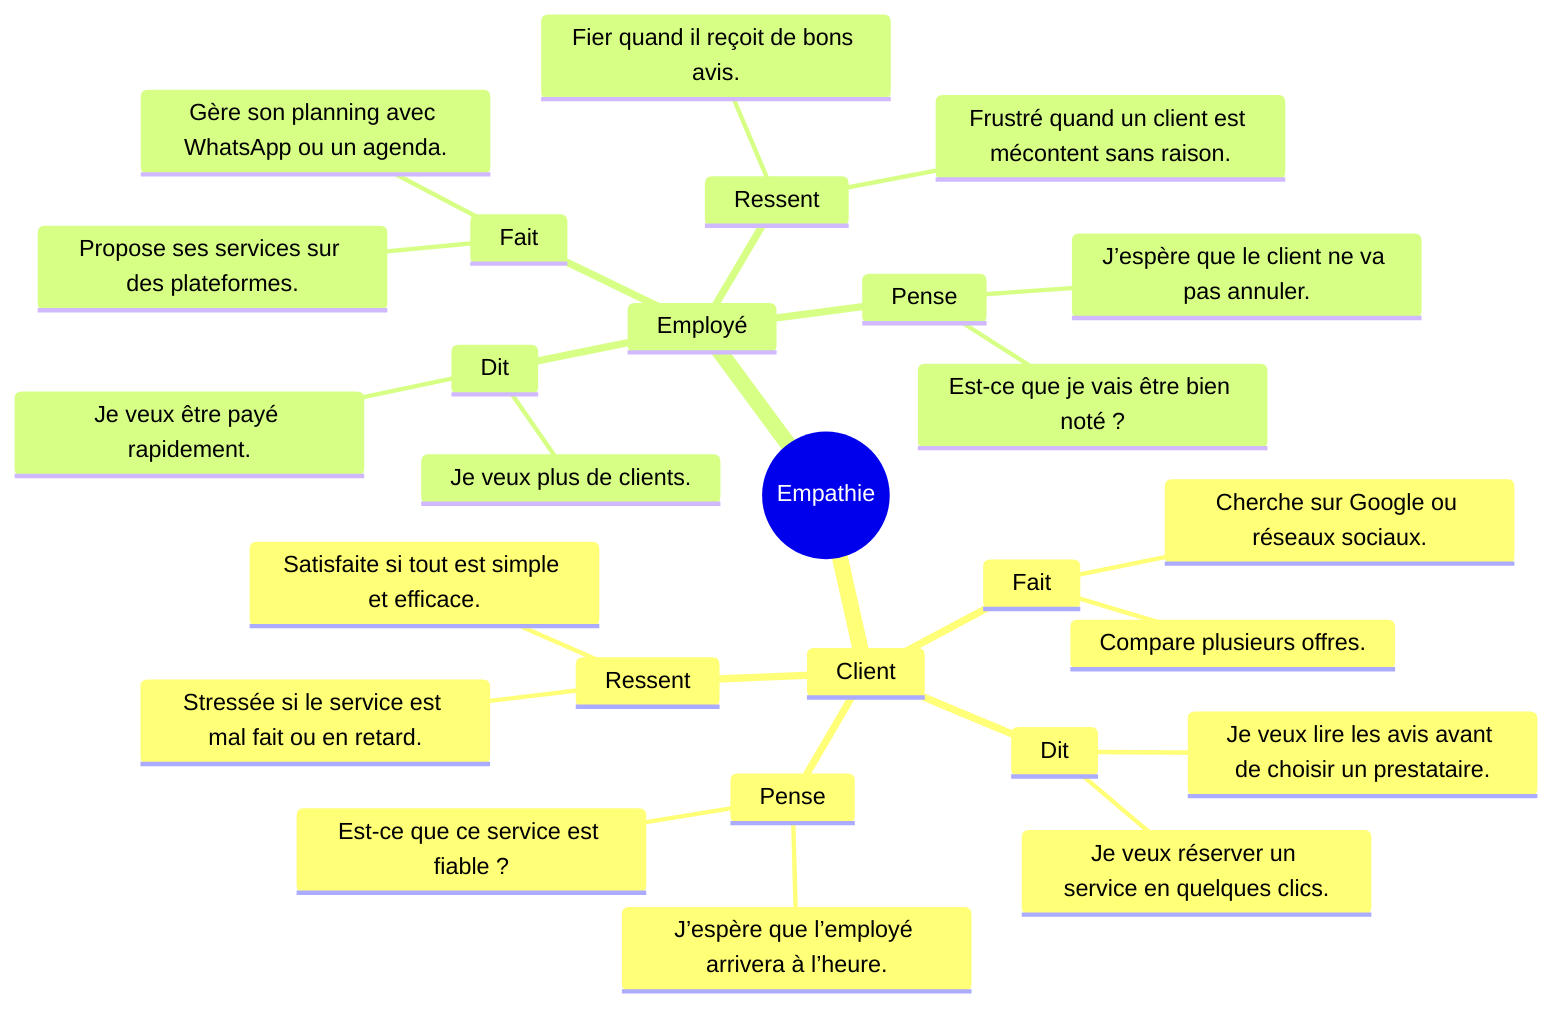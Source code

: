 mindmap
  root((Empathie))
    Client
      Dit
        Je veux réserver un service en quelques clics.
        Je veux lire les avis avant de choisir un prestataire.
      Fait
        Cherche sur Google ou réseaux sociaux.
        Compare plusieurs offres.
      Pense
        Est-ce que ce service est fiable ?
        J’espère que l’employé arrivera à l’heure.
      Ressent
        Stressée si le service est mal fait ou en retard.
        Satisfaite si tout est simple et efficace.
    
    Employé
      Dit
        Je veux plus de clients.
        Je veux être payé rapidement.
      Fait
        Propose ses services sur des plateformes.
        Gère son planning avec WhatsApp ou un agenda.
      Pense
        J’espère que le client ne va pas annuler.
        Est-ce que je vais être bien noté ?
      Ressent
        Frustré quand un client est mécontent sans raison.
        Fier quand il reçoit de bons avis.